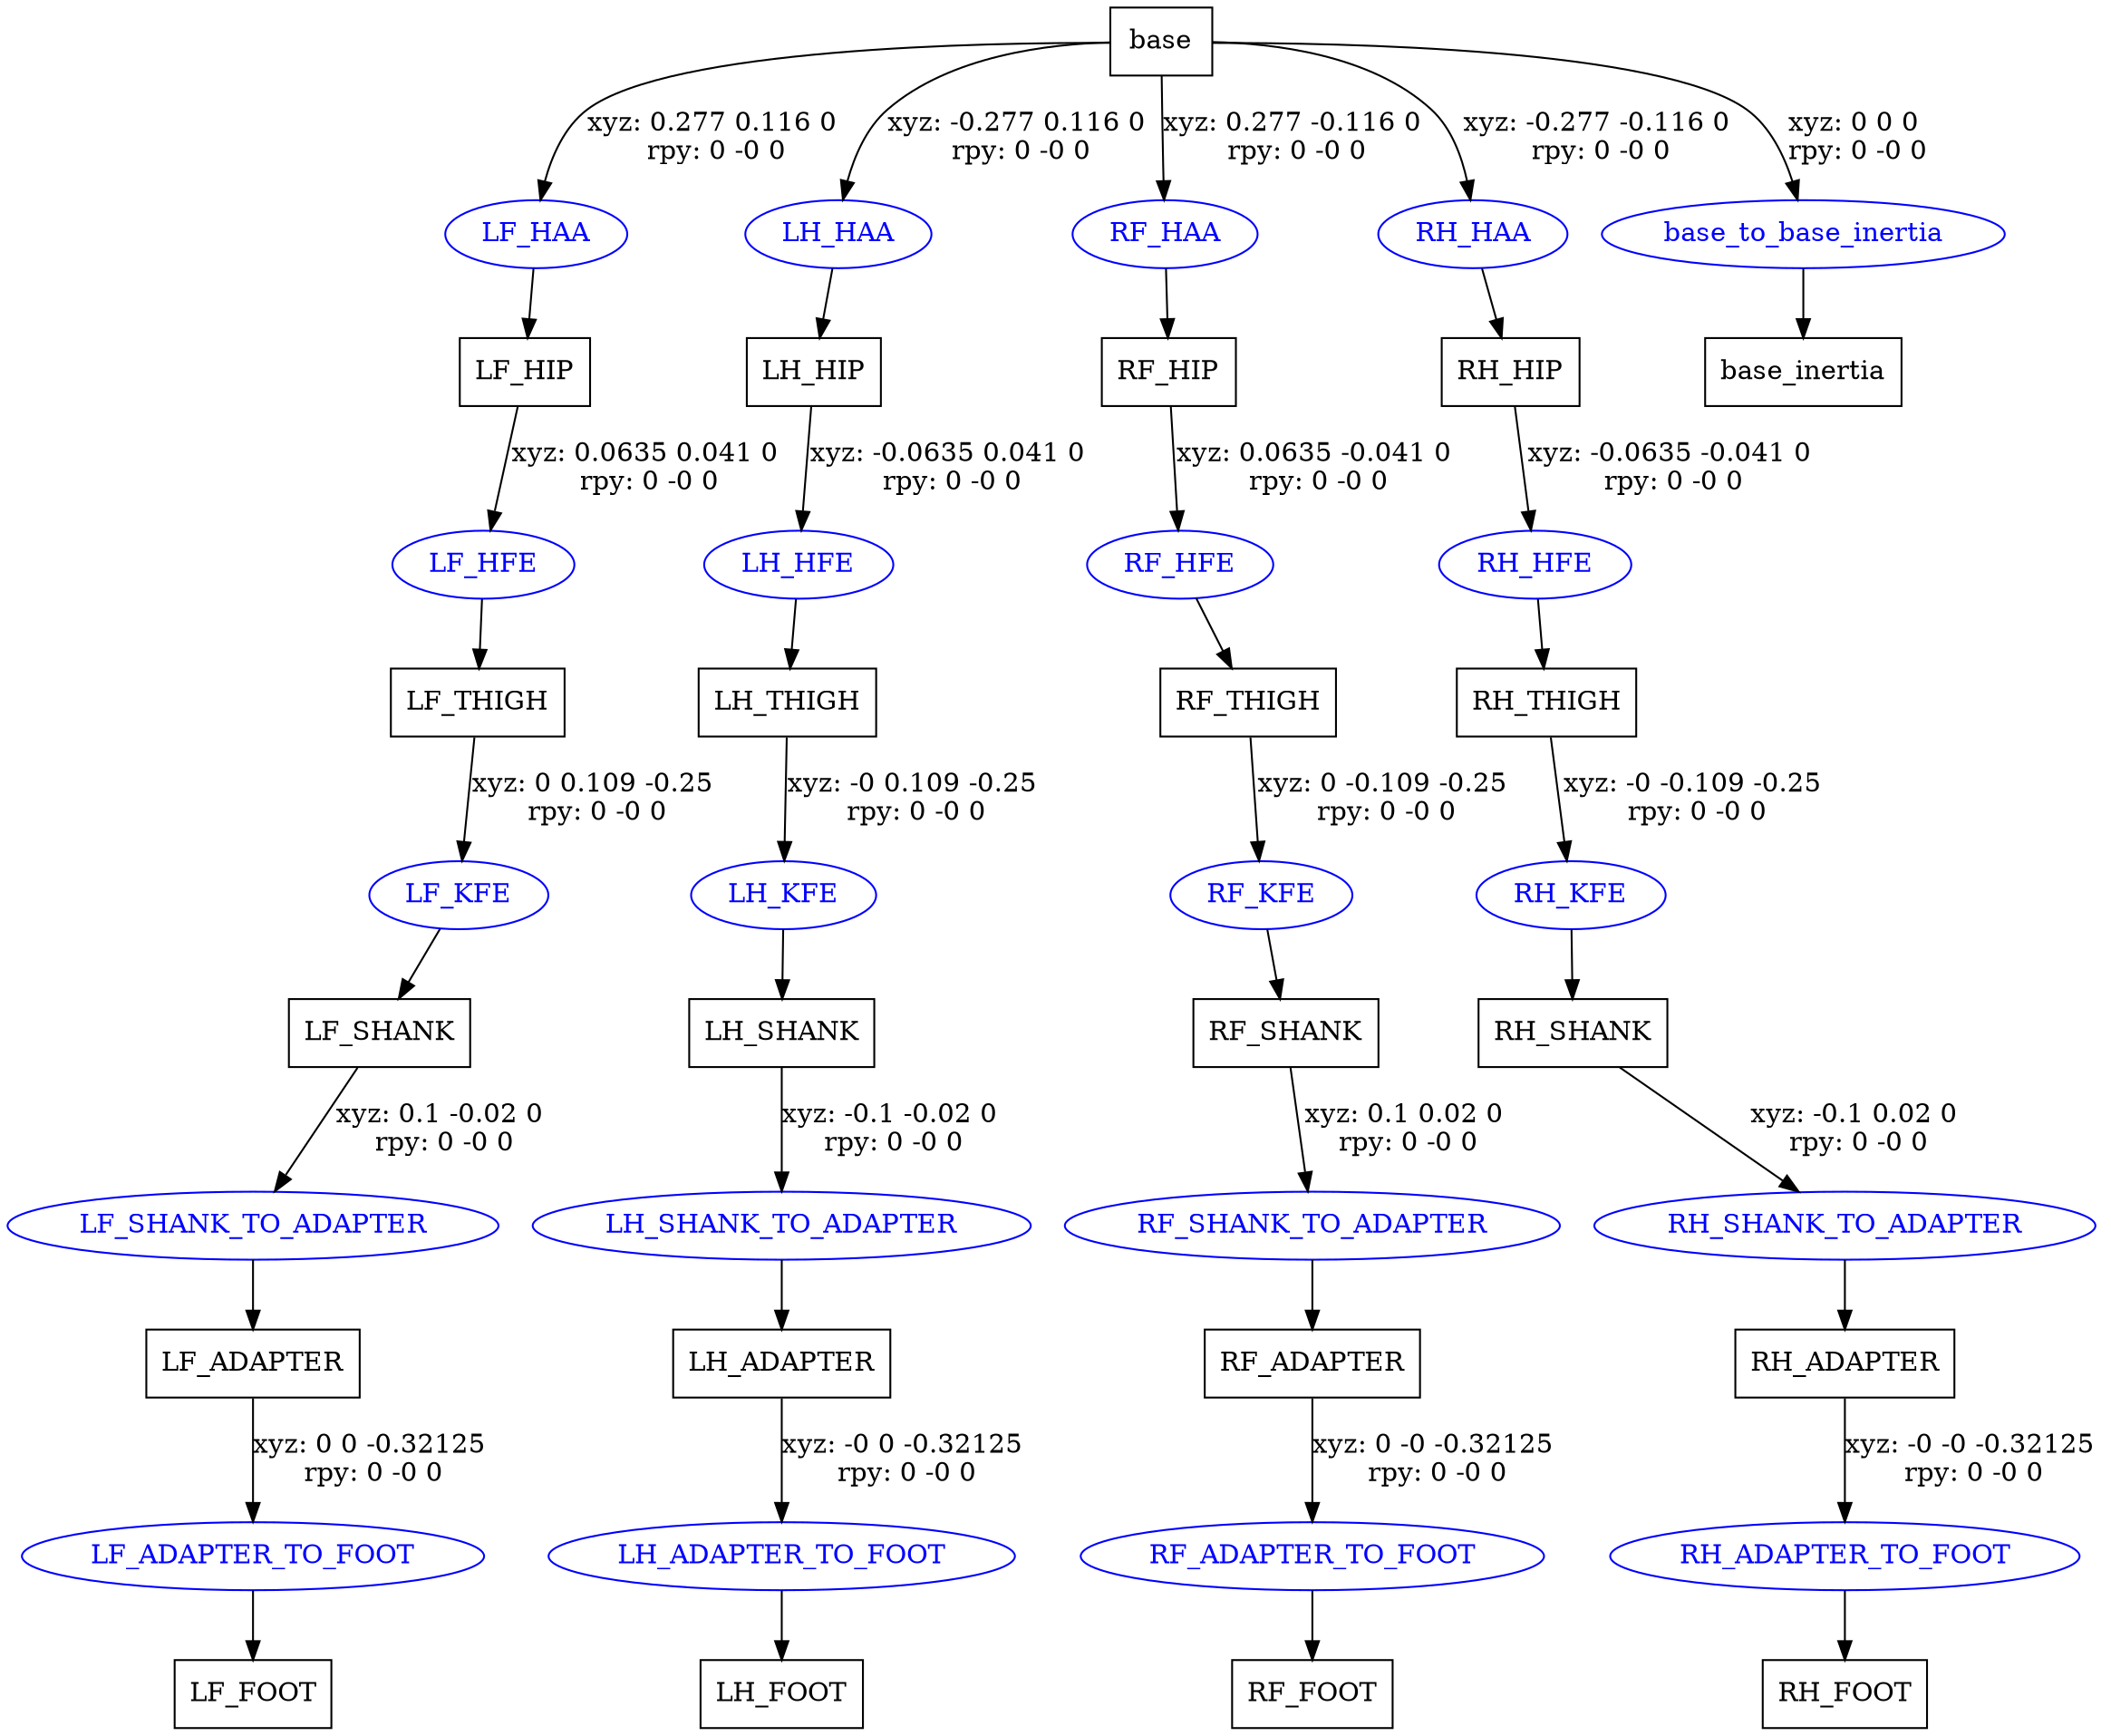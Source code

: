 digraph G {
node [shape=box];
"base" [label="base"];
"LF_HIP" [label="LF_HIP"];
"LF_THIGH" [label="LF_THIGH"];
"LF_SHANK" [label="LF_SHANK"];
"LF_ADAPTER" [label="LF_ADAPTER"];
"LF_FOOT" [label="LF_FOOT"];
"LH_HIP" [label="LH_HIP"];
"LH_THIGH" [label="LH_THIGH"];
"LH_SHANK" [label="LH_SHANK"];
"LH_ADAPTER" [label="LH_ADAPTER"];
"LH_FOOT" [label="LH_FOOT"];
"RF_HIP" [label="RF_HIP"];
"RF_THIGH" [label="RF_THIGH"];
"RF_SHANK" [label="RF_SHANK"];
"RF_ADAPTER" [label="RF_ADAPTER"];
"RF_FOOT" [label="RF_FOOT"];
"RH_HIP" [label="RH_HIP"];
"RH_THIGH" [label="RH_THIGH"];
"RH_SHANK" [label="RH_SHANK"];
"RH_ADAPTER" [label="RH_ADAPTER"];
"RH_FOOT" [label="RH_FOOT"];
"base_inertia" [label="base_inertia"];
node [shape=ellipse, color=blue, fontcolor=blue];
"base" -> "LF_HAA" [label="xyz: 0.277 0.116 0 \nrpy: 0 -0 0"]
"LF_HAA" -> "LF_HIP"
"LF_HIP" -> "LF_HFE" [label="xyz: 0.0635 0.041 0 \nrpy: 0 -0 0"]
"LF_HFE" -> "LF_THIGH"
"LF_THIGH" -> "LF_KFE" [label="xyz: 0 0.109 -0.25 \nrpy: 0 -0 0"]
"LF_KFE" -> "LF_SHANK"
"LF_SHANK" -> "LF_SHANK_TO_ADAPTER" [label="xyz: 0.1 -0.02 0 \nrpy: 0 -0 0"]
"LF_SHANK_TO_ADAPTER" -> "LF_ADAPTER"
"LF_ADAPTER" -> "LF_ADAPTER_TO_FOOT" [label="xyz: 0 0 -0.32125 \nrpy: 0 -0 0"]
"LF_ADAPTER_TO_FOOT" -> "LF_FOOT"
"base" -> "LH_HAA" [label="xyz: -0.277 0.116 0 \nrpy: 0 -0 0"]
"LH_HAA" -> "LH_HIP"
"LH_HIP" -> "LH_HFE" [label="xyz: -0.0635 0.041 0 \nrpy: 0 -0 0"]
"LH_HFE" -> "LH_THIGH"
"LH_THIGH" -> "LH_KFE" [label="xyz: -0 0.109 -0.25 \nrpy: 0 -0 0"]
"LH_KFE" -> "LH_SHANK"
"LH_SHANK" -> "LH_SHANK_TO_ADAPTER" [label="xyz: -0.1 -0.02 0 \nrpy: 0 -0 0"]
"LH_SHANK_TO_ADAPTER" -> "LH_ADAPTER"
"LH_ADAPTER" -> "LH_ADAPTER_TO_FOOT" [label="xyz: -0 0 -0.32125 \nrpy: 0 -0 0"]
"LH_ADAPTER_TO_FOOT" -> "LH_FOOT"
"base" -> "RF_HAA" [label="xyz: 0.277 -0.116 0 \nrpy: 0 -0 0"]
"RF_HAA" -> "RF_HIP"
"RF_HIP" -> "RF_HFE" [label="xyz: 0.0635 -0.041 0 \nrpy: 0 -0 0"]
"RF_HFE" -> "RF_THIGH"
"RF_THIGH" -> "RF_KFE" [label="xyz: 0 -0.109 -0.25 \nrpy: 0 -0 0"]
"RF_KFE" -> "RF_SHANK"
"RF_SHANK" -> "RF_SHANK_TO_ADAPTER" [label="xyz: 0.1 0.02 0 \nrpy: 0 -0 0"]
"RF_SHANK_TO_ADAPTER" -> "RF_ADAPTER"
"RF_ADAPTER" -> "RF_ADAPTER_TO_FOOT" [label="xyz: 0 -0 -0.32125 \nrpy: 0 -0 0"]
"RF_ADAPTER_TO_FOOT" -> "RF_FOOT"
"base" -> "RH_HAA" [label="xyz: -0.277 -0.116 0 \nrpy: 0 -0 0"]
"RH_HAA" -> "RH_HIP"
"RH_HIP" -> "RH_HFE" [label="xyz: -0.0635 -0.041 0 \nrpy: 0 -0 0"]
"RH_HFE" -> "RH_THIGH"
"RH_THIGH" -> "RH_KFE" [label="xyz: -0 -0.109 -0.25 \nrpy: 0 -0 0"]
"RH_KFE" -> "RH_SHANK"
"RH_SHANK" -> "RH_SHANK_TO_ADAPTER" [label="xyz: -0.1 0.02 0 \nrpy: 0 -0 0"]
"RH_SHANK_TO_ADAPTER" -> "RH_ADAPTER"
"RH_ADAPTER" -> "RH_ADAPTER_TO_FOOT" [label="xyz: -0 -0 -0.32125 \nrpy: 0 -0 0"]
"RH_ADAPTER_TO_FOOT" -> "RH_FOOT"
"base" -> "base_to_base_inertia" [label="xyz: 0 0 0 \nrpy: 0 -0 0"]
"base_to_base_inertia" -> "base_inertia"
}
